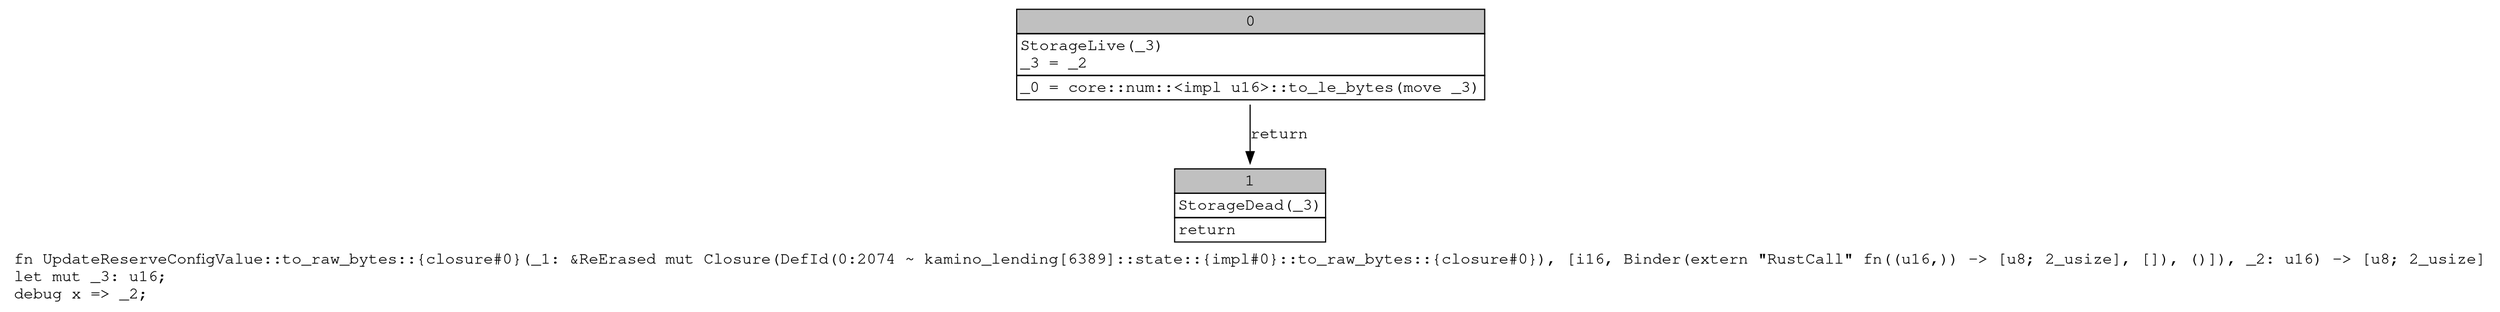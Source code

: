 digraph Mir_0_2074 {
    graph [fontname="Courier, monospace"];
    node [fontname="Courier, monospace"];
    edge [fontname="Courier, monospace"];
    label=<fn UpdateReserveConfigValue::to_raw_bytes::{closure#0}(_1: &amp;ReErased mut Closure(DefId(0:2074 ~ kamino_lending[6389]::state::{impl#0}::to_raw_bytes::{closure#0}), [i16, Binder(extern &quot;RustCall&quot; fn((u16,)) -&gt; [u8; 2_usize], []), ()]), _2: u16) -&gt; [u8; 2_usize]<br align="left"/>let mut _3: u16;<br align="left"/>debug x =&gt; _2;<br align="left"/>>;
    bb0__0_2074 [shape="none", label=<<table border="0" cellborder="1" cellspacing="0"><tr><td bgcolor="gray" align="center" colspan="1">0</td></tr><tr><td align="left" balign="left">StorageLive(_3)<br/>_3 = _2<br/></td></tr><tr><td align="left">_0 = core::num::&lt;impl u16&gt;::to_le_bytes(move _3)</td></tr></table>>];
    bb1__0_2074 [shape="none", label=<<table border="0" cellborder="1" cellspacing="0"><tr><td bgcolor="gray" align="center" colspan="1">1</td></tr><tr><td align="left" balign="left">StorageDead(_3)<br/></td></tr><tr><td align="left">return</td></tr></table>>];
    bb0__0_2074 -> bb1__0_2074 [label="return"];
}
